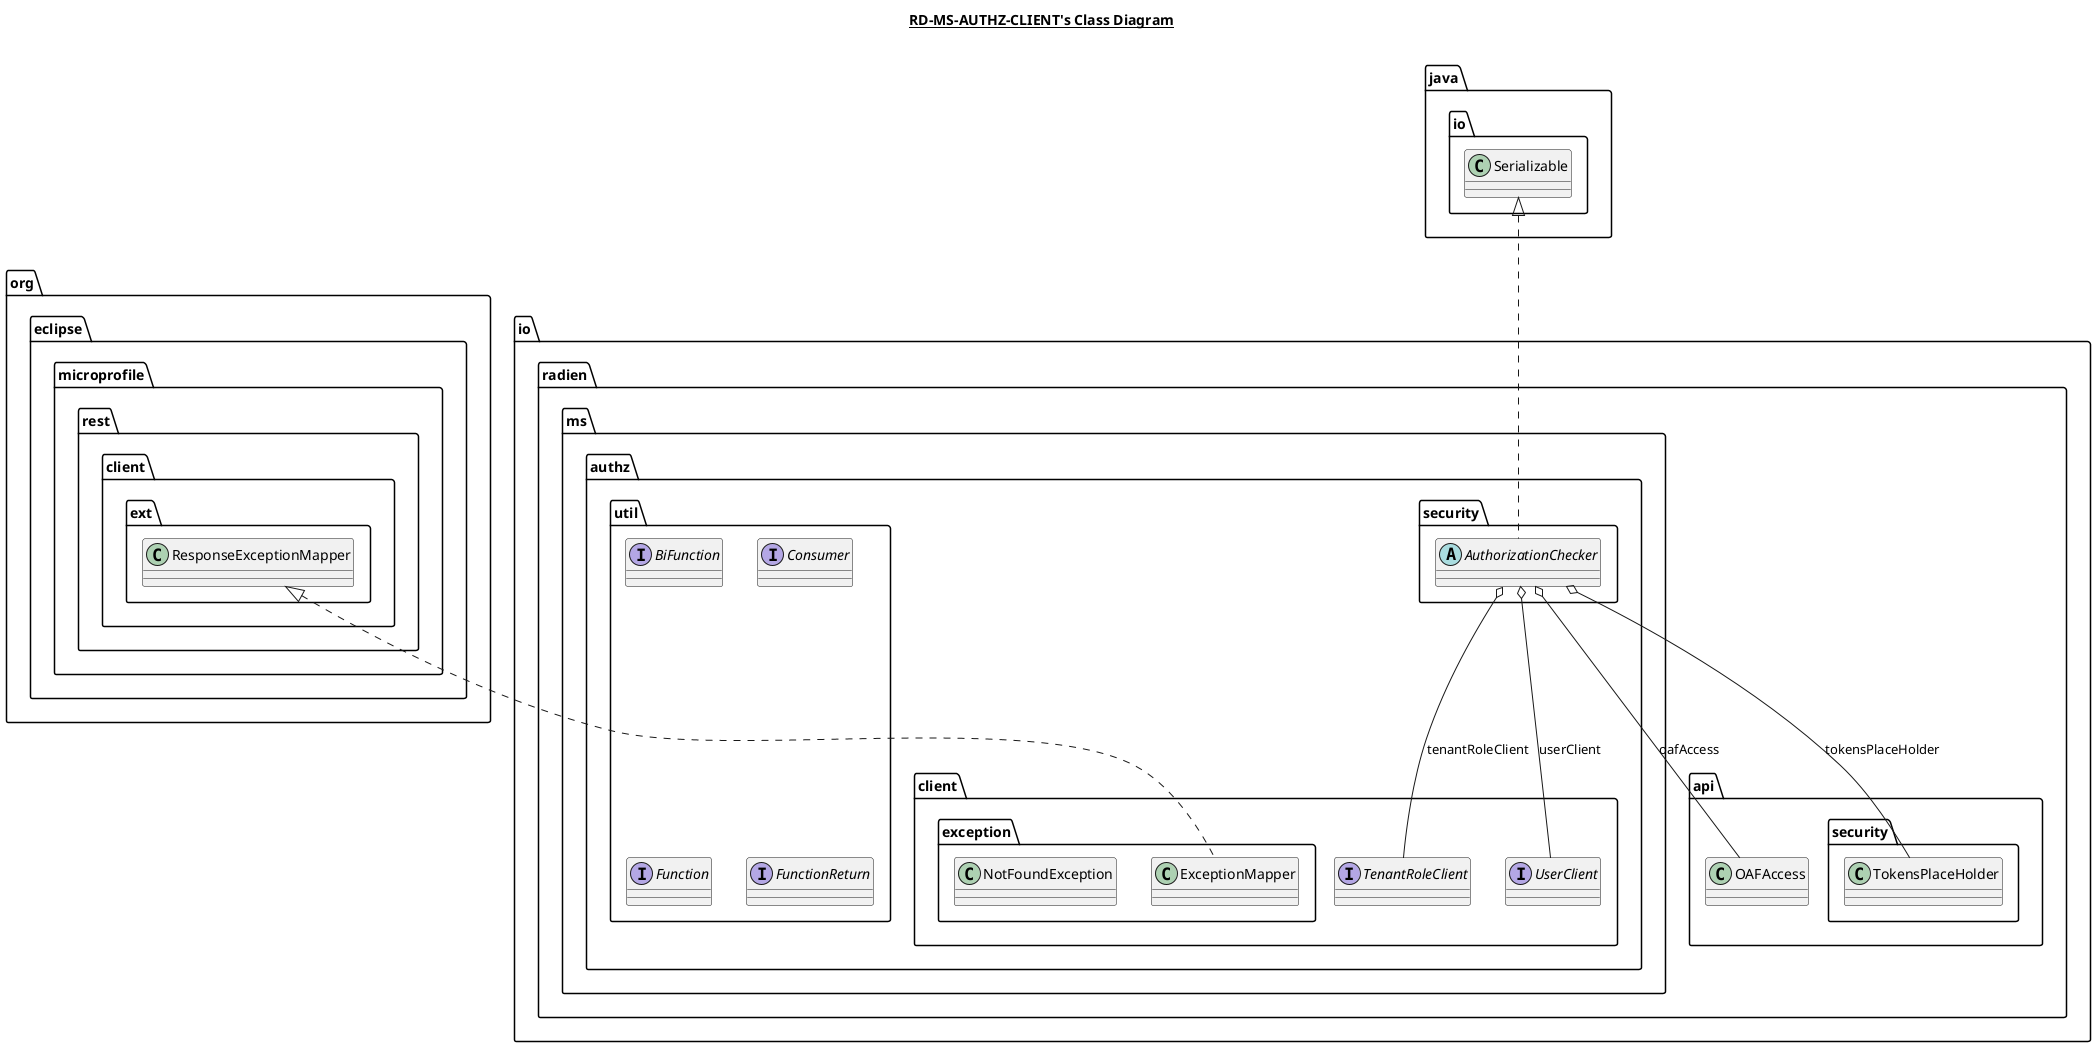 @startuml

title __RD-MS-AUTHZ-CLIENT's Class Diagram__\n

  namespace io.radien.ms.authz.client {
    interface io.radien.ms.authz.client.TenantRoleClient {
    }
  }
  

  namespace io.radien.ms.authz.client {
    interface io.radien.ms.authz.client.UserClient {
    }
  }
  

  namespace io.radien.ms.authz.client {
    namespace exception {
      class io.radien.ms.authz.client.exception.ExceptionMapper {
      }
    }
  }
  

  namespace io.radien.ms.authz.client {
    namespace exception {
      class io.radien.ms.authz.client.exception.NotFoundException {
      }
    }
  }
  

  namespace io.radien.ms.authz.security {
    abstract class io.radien.ms.authz.security.AuthorizationChecker {
    }
  }
  

  namespace io.radien.ms.authz.util {
    interface io.radien.ms.authz.util.BiFunction {
    }
  }
  

  namespace io.radien.ms.authz.util {
    interface io.radien.ms.authz.util.Consumer {
    }
  }
  

  namespace io.radien.ms.authz.util {
    interface io.radien.ms.authz.util.Function {
    }
  }
  

  namespace io.radien.ms.authz.util {
    interface io.radien.ms.authz.util.FunctionReturn {
    }
  }
  

  io.radien.ms.authz.client.exception.ExceptionMapper .up.|> org.eclipse.microprofile.rest.client.ext.ResponseExceptionMapper
  io.radien.ms.authz.security.AuthorizationChecker .up.|> java.io.Serializable
  io.radien.ms.authz.security.AuthorizationChecker o-- io.radien.api.OAFAccess : oafAccess
  io.radien.ms.authz.security.AuthorizationChecker o-- io.radien.ms.authz.client.TenantRoleClient : tenantRoleClient
  io.radien.ms.authz.security.AuthorizationChecker o-- io.radien.api.security.TokensPlaceHolder : tokensPlaceHolder
  io.radien.ms.authz.security.AuthorizationChecker o-- io.radien.ms.authz.client.UserClient : userClient


 

@enduml
